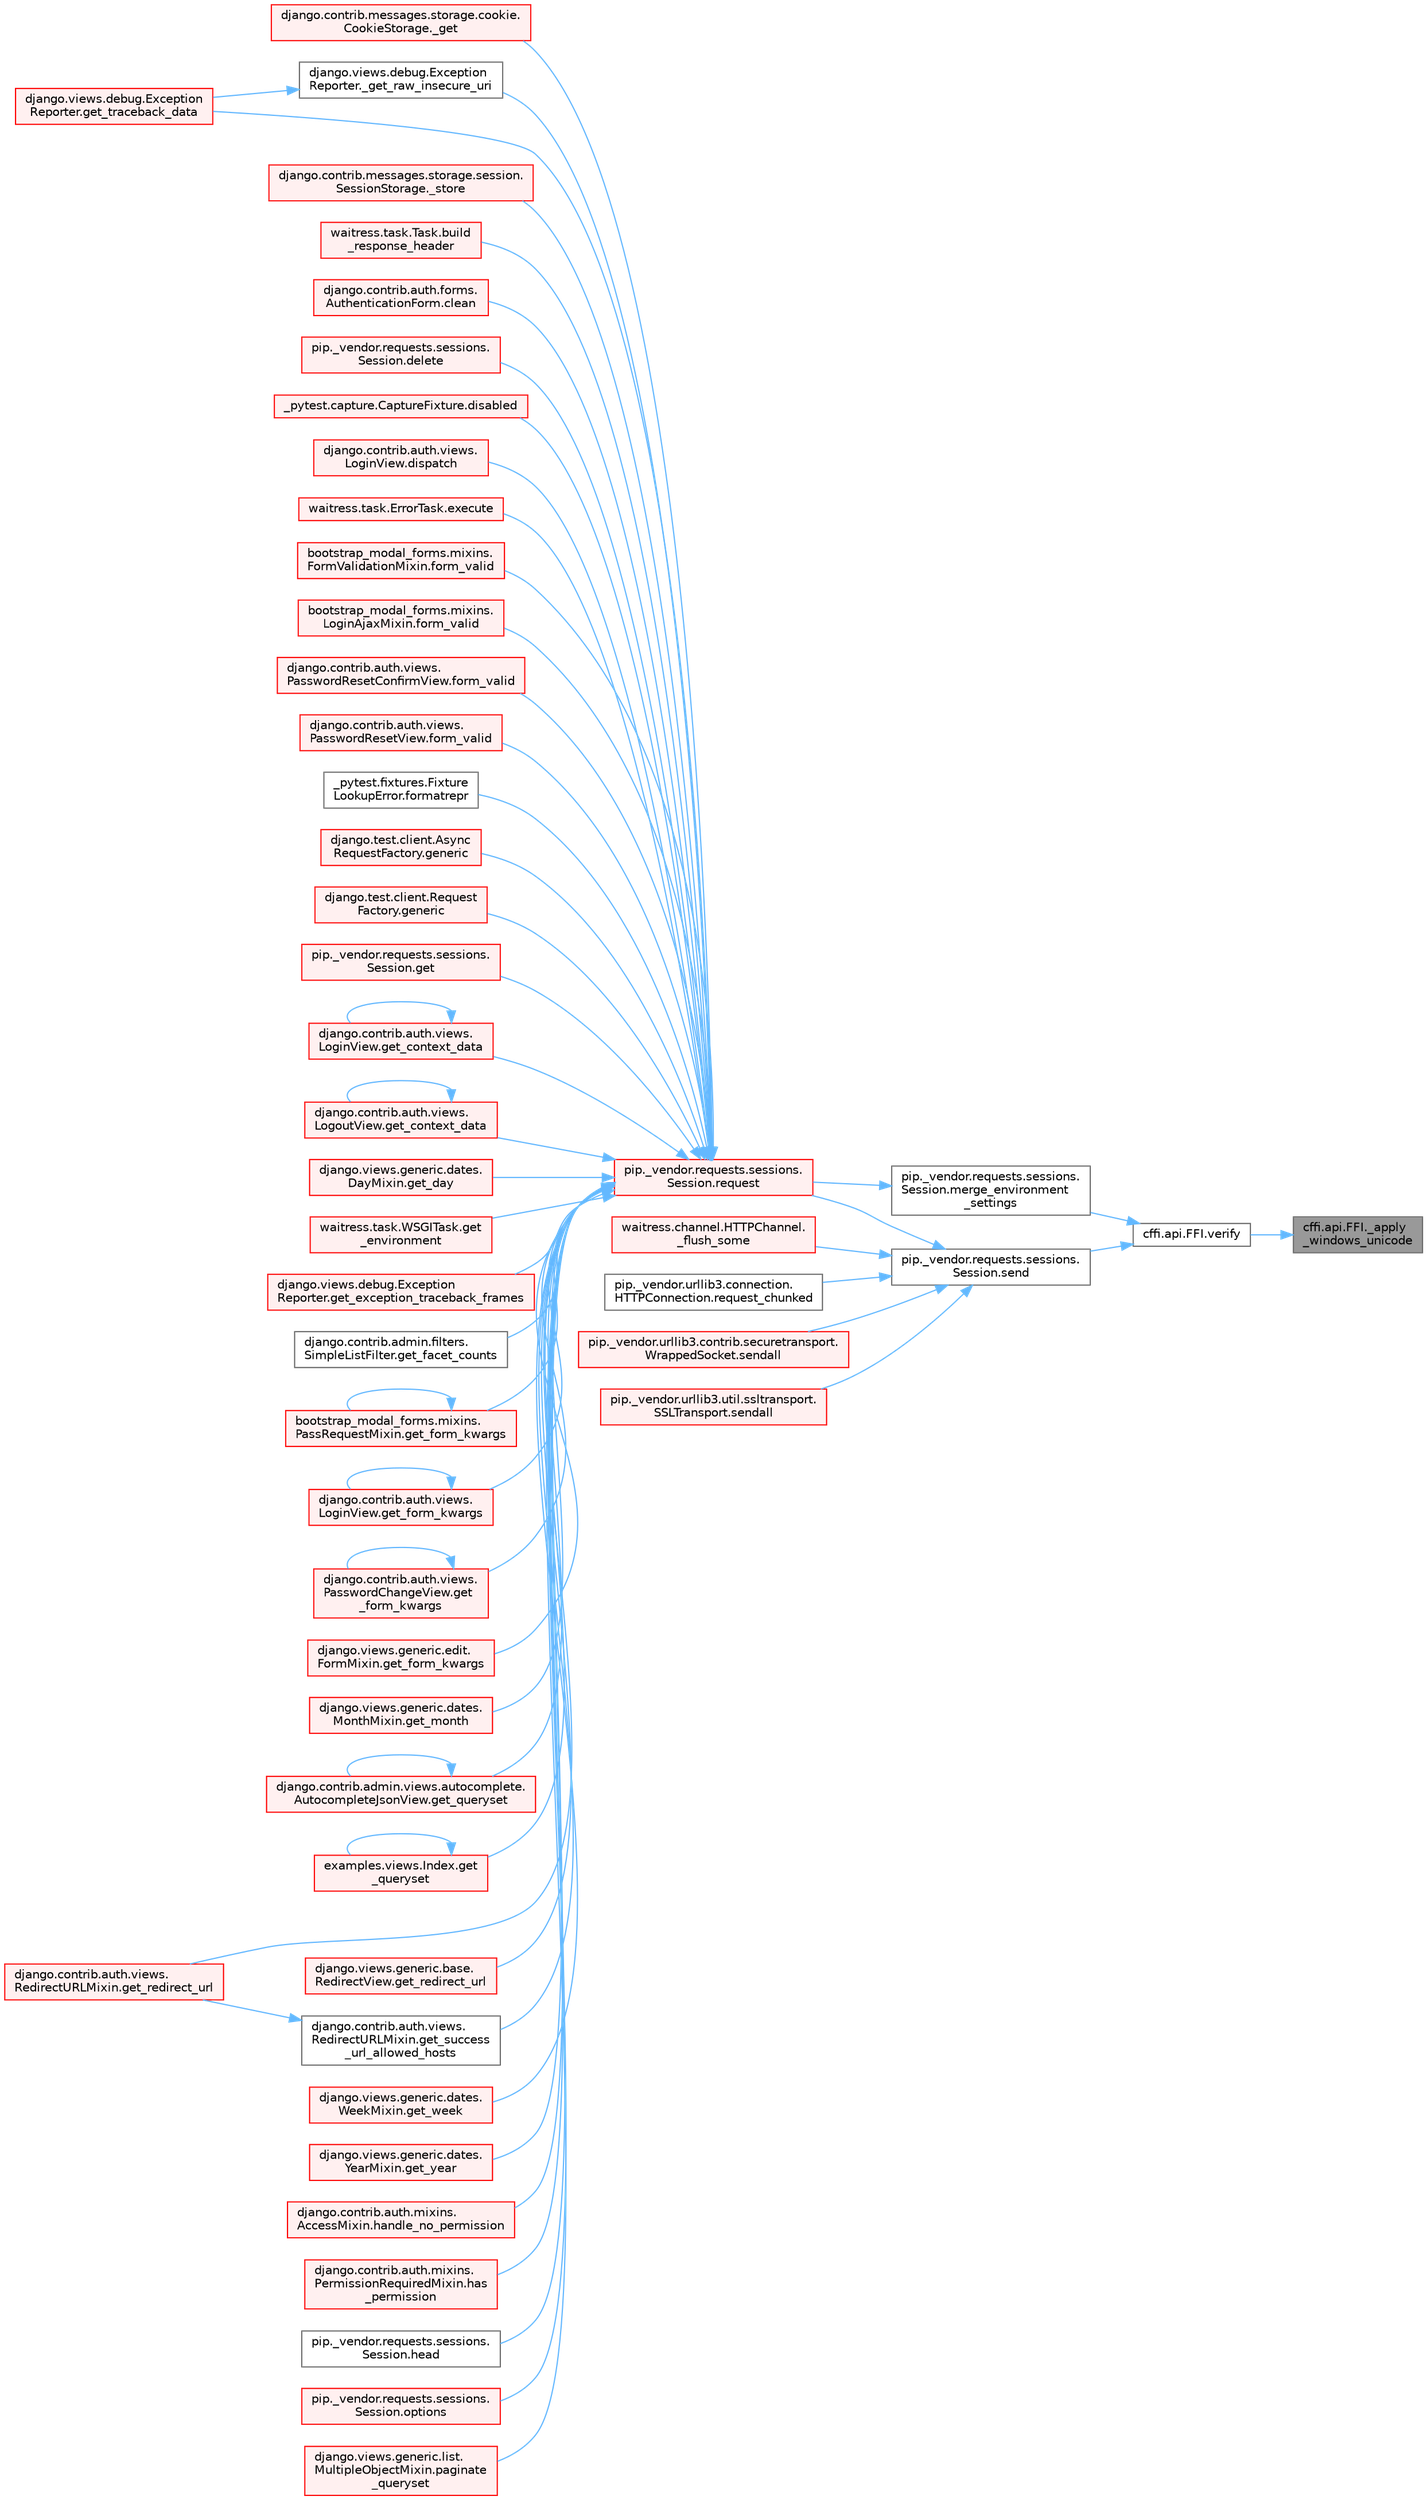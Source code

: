 digraph "cffi.api.FFI._apply_windows_unicode"
{
 // LATEX_PDF_SIZE
  bgcolor="transparent";
  edge [fontname=Helvetica,fontsize=10,labelfontname=Helvetica,labelfontsize=10];
  node [fontname=Helvetica,fontsize=10,shape=box,height=0.2,width=0.4];
  rankdir="RL";
  Node1 [id="Node000001",label="cffi.api.FFI._apply\l_windows_unicode",height=0.2,width=0.4,color="gray40", fillcolor="grey60", style="filled", fontcolor="black",tooltip=" "];
  Node1 -> Node2 [id="edge1_Node000001_Node000002",dir="back",color="steelblue1",style="solid",tooltip=" "];
  Node2 [id="Node000002",label="cffi.api.FFI.verify",height=0.2,width=0.4,color="grey40", fillcolor="white", style="filled",URL="$classcffi_1_1api_1_1_f_f_i.html#ac05cd4cf779cb85543c4cd5fa8a6d333",tooltip=" "];
  Node2 -> Node3 [id="edge2_Node000002_Node000003",dir="back",color="steelblue1",style="solid",tooltip=" "];
  Node3 [id="Node000003",label="pip._vendor.requests.sessions.\lSession.merge_environment\l_settings",height=0.2,width=0.4,color="grey40", fillcolor="white", style="filled",URL="$classpip_1_1__vendor_1_1requests_1_1sessions_1_1_session.html#a1bbc07ae0fd8434a0ae651e3eb482be0",tooltip=" "];
  Node3 -> Node4 [id="edge3_Node000003_Node000004",dir="back",color="steelblue1",style="solid",tooltip=" "];
  Node4 [id="Node000004",label="pip._vendor.requests.sessions.\lSession.request",height=0.2,width=0.4,color="red", fillcolor="#FFF0F0", style="filled",URL="$classpip_1_1__vendor_1_1requests_1_1sessions_1_1_session.html#a3dddfa16e93faa1a1a553936d913482b",tooltip=" "];
  Node4 -> Node5 [id="edge4_Node000004_Node000005",dir="back",color="steelblue1",style="solid",tooltip=" "];
  Node5 [id="Node000005",label="django.contrib.messages.storage.cookie.\lCookieStorage._get",height=0.2,width=0.4,color="red", fillcolor="#FFF0F0", style="filled",URL="$classdjango_1_1contrib_1_1messages_1_1storage_1_1cookie_1_1_cookie_storage.html#a39d084f6072109675c9ef06c047174e8",tooltip=" "];
  Node4 -> Node125 [id="edge5_Node000004_Node000125",dir="back",color="steelblue1",style="solid",tooltip=" "];
  Node125 [id="Node000125",label="django.views.debug.Exception\lReporter._get_raw_insecure_uri",height=0.2,width=0.4,color="grey40", fillcolor="white", style="filled",URL="$classdjango_1_1views_1_1debug_1_1_exception_reporter.html#a7a7120cc6b92c3e1a0b855e351c30f42",tooltip=" "];
  Node125 -> Node126 [id="edge6_Node000125_Node000126",dir="back",color="steelblue1",style="solid",tooltip=" "];
  Node126 [id="Node000126",label="django.views.debug.Exception\lReporter.get_traceback_data",height=0.2,width=0.4,color="red", fillcolor="#FFF0F0", style="filled",URL="$classdjango_1_1views_1_1debug_1_1_exception_reporter.html#ada9d00ba4c901b186db405e92ebbc211",tooltip=" "];
  Node4 -> Node129 [id="edge7_Node000004_Node000129",dir="back",color="steelblue1",style="solid",tooltip=" "];
  Node129 [id="Node000129",label="django.contrib.messages.storage.session.\lSessionStorage._store",height=0.2,width=0.4,color="red", fillcolor="#FFF0F0", style="filled",URL="$classdjango_1_1contrib_1_1messages_1_1storage_1_1session_1_1_session_storage.html#a371ed03facbc7ae28602ede4c99950d0",tooltip=" "];
  Node4 -> Node2448 [id="edge8_Node000004_Node002448",dir="back",color="steelblue1",style="solid",tooltip=" "];
  Node2448 [id="Node002448",label="waitress.task.Task.build\l_response_header",height=0.2,width=0.4,color="red", fillcolor="#FFF0F0", style="filled",URL="$classwaitress_1_1task_1_1_task.html#a4f20433be6bea4c797bfeb62408b997e",tooltip=" "];
  Node4 -> Node3061 [id="edge9_Node000004_Node003061",dir="back",color="steelblue1",style="solid",tooltip=" "];
  Node3061 [id="Node003061",label="django.contrib.auth.forms.\lAuthenticationForm.clean",height=0.2,width=0.4,color="red", fillcolor="#FFF0F0", style="filled",URL="$classdjango_1_1contrib_1_1auth_1_1forms_1_1_authentication_form.html#a92d28be6696caa8d1b7068eefe81793a",tooltip=" "];
  Node4 -> Node3062 [id="edge10_Node000004_Node003062",dir="back",color="steelblue1",style="solid",tooltip=" "];
  Node3062 [id="Node003062",label="pip._vendor.requests.sessions.\lSession.delete",height=0.2,width=0.4,color="red", fillcolor="#FFF0F0", style="filled",URL="$classpip_1_1__vendor_1_1requests_1_1sessions_1_1_session.html#abb6cd6b39dde48648dc875227e2e258e",tooltip=" "];
  Node4 -> Node3063 [id="edge11_Node000004_Node003063",dir="back",color="steelblue1",style="solid",tooltip=" "];
  Node3063 [id="Node003063",label="_pytest.capture.CaptureFixture.disabled",height=0.2,width=0.4,color="red", fillcolor="#FFF0F0", style="filled",URL="$class__pytest_1_1capture_1_1_capture_fixture.html#a3dda4f7495bd8fb93f4bd7dad2855d7f",tooltip=" "];
  Node4 -> Node2214 [id="edge12_Node000004_Node002214",dir="back",color="steelblue1",style="solid",tooltip=" "];
  Node2214 [id="Node002214",label="django.contrib.auth.views.\lLoginView.dispatch",height=0.2,width=0.4,color="red", fillcolor="#FFF0F0", style="filled",URL="$classdjango_1_1contrib_1_1auth_1_1views_1_1_login_view.html#a69a0b11a6598453586c755b32dfc02c3",tooltip=" "];
  Node4 -> Node3068 [id="edge13_Node000004_Node003068",dir="back",color="steelblue1",style="solid",tooltip=" "];
  Node3068 [id="Node003068",label="waitress.task.ErrorTask.execute",height=0.2,width=0.4,color="red", fillcolor="#FFF0F0", style="filled",URL="$classwaitress_1_1task_1_1_error_task.html#ad5c6d14c13ba3d33e82b1b138e634bb0",tooltip=" "];
  Node4 -> Node3069 [id="edge14_Node000004_Node003069",dir="back",color="steelblue1",style="solid",tooltip=" "];
  Node3069 [id="Node003069",label="bootstrap_modal_forms.mixins.\lFormValidationMixin.form_valid",height=0.2,width=0.4,color="red", fillcolor="#FFF0F0", style="filled",URL="$classbootstrap__modal__forms_1_1mixins_1_1_form_validation_mixin.html#a415bfd631a922d1368281b015e04ba4c",tooltip=" "];
  Node4 -> Node3070 [id="edge15_Node000004_Node003070",dir="back",color="steelblue1",style="solid",tooltip=" "];
  Node3070 [id="Node003070",label="bootstrap_modal_forms.mixins.\lLoginAjaxMixin.form_valid",height=0.2,width=0.4,color="red", fillcolor="#FFF0F0", style="filled",URL="$classbootstrap__modal__forms_1_1mixins_1_1_login_ajax_mixin.html#a1cba170b69b7fd25ca43d399c808725e",tooltip=" "];
  Node4 -> Node3071 [id="edge16_Node000004_Node003071",dir="back",color="steelblue1",style="solid",tooltip=" "];
  Node3071 [id="Node003071",label="django.contrib.auth.views.\lPasswordResetConfirmView.form_valid",height=0.2,width=0.4,color="red", fillcolor="#FFF0F0", style="filled",URL="$classdjango_1_1contrib_1_1auth_1_1views_1_1_password_reset_confirm_view.html#a6da228b477be1871236a83c005301b3c",tooltip=" "];
  Node4 -> Node3072 [id="edge17_Node000004_Node003072",dir="back",color="steelblue1",style="solid",tooltip=" "];
  Node3072 [id="Node003072",label="django.contrib.auth.views.\lPasswordResetView.form_valid",height=0.2,width=0.4,color="red", fillcolor="#FFF0F0", style="filled",URL="$classdjango_1_1contrib_1_1auth_1_1views_1_1_password_reset_view.html#a1beeb7e6b51b528c0c10b3a74c0d51e3",tooltip=" "];
  Node4 -> Node3073 [id="edge18_Node000004_Node003073",dir="back",color="steelblue1",style="solid",tooltip=" "];
  Node3073 [id="Node003073",label="_pytest.fixtures.Fixture\lLookupError.formatrepr",height=0.2,width=0.4,color="grey40", fillcolor="white", style="filled",URL="$class__pytest_1_1fixtures_1_1_fixture_lookup_error.html#a22b5af6283420cffbeff550a445d243a",tooltip=" "];
  Node4 -> Node3074 [id="edge19_Node000004_Node003074",dir="back",color="steelblue1",style="solid",tooltip=" "];
  Node3074 [id="Node003074",label="django.test.client.Async\lRequestFactory.generic",height=0.2,width=0.4,color="red", fillcolor="#FFF0F0", style="filled",URL="$classdjango_1_1test_1_1client_1_1_async_request_factory.html#a470d6888694e77c09bd7d8bf6d588233",tooltip=" "];
  Node4 -> Node3087 [id="edge20_Node000004_Node003087",dir="back",color="steelblue1",style="solid",tooltip=" "];
  Node3087 [id="Node003087",label="django.test.client.Request\lFactory.generic",height=0.2,width=0.4,color="red", fillcolor="#FFF0F0", style="filled",URL="$classdjango_1_1test_1_1client_1_1_request_factory.html#a24740fe264de91d8c4c1205c9172206d",tooltip=" "];
  Node4 -> Node3088 [id="edge21_Node000004_Node003088",dir="back",color="steelblue1",style="solid",tooltip=" "];
  Node3088 [id="Node003088",label="pip._vendor.requests.sessions.\lSession.get",height=0.2,width=0.4,color="red", fillcolor="#FFF0F0", style="filled",URL="$classpip_1_1__vendor_1_1requests_1_1sessions_1_1_session.html#ad86dcc9de47cd87bf70ecf0f2c537e53",tooltip=" "];
  Node4 -> Node3089 [id="edge22_Node000004_Node003089",dir="back",color="steelblue1",style="solid",tooltip=" "];
  Node3089 [id="Node003089",label="django.contrib.auth.views.\lLoginView.get_context_data",height=0.2,width=0.4,color="red", fillcolor="#FFF0F0", style="filled",URL="$classdjango_1_1contrib_1_1auth_1_1views_1_1_login_view.html#a5acd74035066c40850101f1d9643e328",tooltip=" "];
  Node3089 -> Node3089 [id="edge23_Node003089_Node003089",dir="back",color="steelblue1",style="solid",tooltip=" "];
  Node4 -> Node3090 [id="edge24_Node000004_Node003090",dir="back",color="steelblue1",style="solid",tooltip=" "];
  Node3090 [id="Node003090",label="django.contrib.auth.views.\lLogoutView.get_context_data",height=0.2,width=0.4,color="red", fillcolor="#FFF0F0", style="filled",URL="$classdjango_1_1contrib_1_1auth_1_1views_1_1_logout_view.html#afab0ac15cb452acb486a3f7b9747e43b",tooltip=" "];
  Node3090 -> Node3090 [id="edge25_Node003090_Node003090",dir="back",color="steelblue1",style="solid",tooltip=" "];
  Node4 -> Node3091 [id="edge26_Node000004_Node003091",dir="back",color="steelblue1",style="solid",tooltip=" "];
  Node3091 [id="Node003091",label="django.views.generic.dates.\lDayMixin.get_day",height=0.2,width=0.4,color="red", fillcolor="#FFF0F0", style="filled",URL="$classdjango_1_1views_1_1generic_1_1dates_1_1_day_mixin.html#a410db285b705518118df478a63fc572a",tooltip=" "];
  Node4 -> Node3092 [id="edge27_Node000004_Node003092",dir="back",color="steelblue1",style="solid",tooltip=" "];
  Node3092 [id="Node003092",label="waitress.task.WSGITask.get\l_environment",height=0.2,width=0.4,color="red", fillcolor="#FFF0F0", style="filled",URL="$classwaitress_1_1task_1_1_w_s_g_i_task.html#a9a1b4b87c8f7bee8209018ee7c743c26",tooltip=" "];
  Node4 -> Node2606 [id="edge28_Node000004_Node002606",dir="back",color="steelblue1",style="solid",tooltip=" "];
  Node2606 [id="Node002606",label="django.views.debug.Exception\lReporter.get_exception_traceback_frames",height=0.2,width=0.4,color="red", fillcolor="#FFF0F0", style="filled",URL="$classdjango_1_1views_1_1debug_1_1_exception_reporter.html#a326b08b3941038a5504f8e0a846bae68",tooltip=" "];
  Node4 -> Node3094 [id="edge29_Node000004_Node003094",dir="back",color="steelblue1",style="solid",tooltip=" "];
  Node3094 [id="Node003094",label="django.contrib.admin.filters.\lSimpleListFilter.get_facet_counts",height=0.2,width=0.4,color="grey40", fillcolor="white", style="filled",URL="$classdjango_1_1contrib_1_1admin_1_1filters_1_1_simple_list_filter.html#a97fd984f5668670f0887f81c30f9fda7",tooltip=" "];
  Node4 -> Node3095 [id="edge30_Node000004_Node003095",dir="back",color="steelblue1",style="solid",tooltip=" "];
  Node3095 [id="Node003095",label="bootstrap_modal_forms.mixins.\lPassRequestMixin.get_form_kwargs",height=0.2,width=0.4,color="red", fillcolor="#FFF0F0", style="filled",URL="$classbootstrap__modal__forms_1_1mixins_1_1_pass_request_mixin.html#ad4ae849823f332bb1016a8508cb34ee3",tooltip=" "];
  Node3095 -> Node3095 [id="edge31_Node003095_Node003095",dir="back",color="steelblue1",style="solid",tooltip=" "];
  Node4 -> Node3096 [id="edge32_Node000004_Node003096",dir="back",color="steelblue1",style="solid",tooltip=" "];
  Node3096 [id="Node003096",label="django.contrib.auth.views.\lLoginView.get_form_kwargs",height=0.2,width=0.4,color="red", fillcolor="#FFF0F0", style="filled",URL="$classdjango_1_1contrib_1_1auth_1_1views_1_1_login_view.html#a2eba98b8c16c8a98348679ea2c921d25",tooltip=" "];
  Node3096 -> Node3096 [id="edge33_Node003096_Node003096",dir="back",color="steelblue1",style="solid",tooltip=" "];
  Node4 -> Node3097 [id="edge34_Node000004_Node003097",dir="back",color="steelblue1",style="solid",tooltip=" "];
  Node3097 [id="Node003097",label="django.contrib.auth.views.\lPasswordChangeView.get\l_form_kwargs",height=0.2,width=0.4,color="red", fillcolor="#FFF0F0", style="filled",URL="$classdjango_1_1contrib_1_1auth_1_1views_1_1_password_change_view.html#a553cf3e37e5a2c05db774e580cbcc038",tooltip=" "];
  Node3097 -> Node3097 [id="edge35_Node003097_Node003097",dir="back",color="steelblue1",style="solid",tooltip=" "];
  Node4 -> Node1853 [id="edge36_Node000004_Node001853",dir="back",color="steelblue1",style="solid",tooltip=" "];
  Node1853 [id="Node001853",label="django.views.generic.edit.\lFormMixin.get_form_kwargs",height=0.2,width=0.4,color="red", fillcolor="#FFF0F0", style="filled",URL="$classdjango_1_1views_1_1generic_1_1edit_1_1_form_mixin.html#a7e8c141b6c4efa8727e7f06322969249",tooltip=" "];
  Node4 -> Node3098 [id="edge37_Node000004_Node003098",dir="back",color="steelblue1",style="solid",tooltip=" "];
  Node3098 [id="Node003098",label="django.views.generic.dates.\lMonthMixin.get_month",height=0.2,width=0.4,color="red", fillcolor="#FFF0F0", style="filled",URL="$classdjango_1_1views_1_1generic_1_1dates_1_1_month_mixin.html#add54a3d80358c6e643ac264d97d4f2a7",tooltip=" "];
  Node4 -> Node3099 [id="edge38_Node000004_Node003099",dir="back",color="steelblue1",style="solid",tooltip=" "];
  Node3099 [id="Node003099",label="django.contrib.admin.views.autocomplete.\lAutocompleteJsonView.get_queryset",height=0.2,width=0.4,color="red", fillcolor="#FFF0F0", style="filled",URL="$classdjango_1_1contrib_1_1admin_1_1views_1_1autocomplete_1_1_autocomplete_json_view.html#a6eb5abbd3b2e8b252a4ce9ca2680f3d3",tooltip=" "];
  Node3099 -> Node3099 [id="edge39_Node003099_Node003099",dir="back",color="steelblue1",style="solid",tooltip=" "];
  Node4 -> Node3100 [id="edge40_Node000004_Node003100",dir="back",color="steelblue1",style="solid",tooltip=" "];
  Node3100 [id="Node003100",label="examples.views.Index.get\l_queryset",height=0.2,width=0.4,color="red", fillcolor="#FFF0F0", style="filled",URL="$classexamples_1_1views_1_1_index.html#a288026bb9059b37dca786922296dfcd3",tooltip=" "];
  Node3100 -> Node3100 [id="edge41_Node003100_Node003100",dir="back",color="steelblue1",style="solid",tooltip=" "];
  Node4 -> Node3101 [id="edge42_Node000004_Node003101",dir="back",color="steelblue1",style="solid",tooltip=" "];
  Node3101 [id="Node003101",label="django.contrib.auth.views.\lRedirectURLMixin.get_redirect_url",height=0.2,width=0.4,color="red", fillcolor="#FFF0F0", style="filled",URL="$classdjango_1_1contrib_1_1auth_1_1views_1_1_redirect_u_r_l_mixin.html#a5598a164f9f21e7329630fad5e5c4c77",tooltip=" "];
  Node4 -> Node2211 [id="edge43_Node000004_Node002211",dir="back",color="steelblue1",style="solid",tooltip=" "];
  Node2211 [id="Node002211",label="django.views.generic.base.\lRedirectView.get_redirect_url",height=0.2,width=0.4,color="red", fillcolor="#FFF0F0", style="filled",URL="$classdjango_1_1views_1_1generic_1_1base_1_1_redirect_view.html#a04d6cdb2db124920ca88c0c2bed8b1af",tooltip=" "];
  Node4 -> Node3102 [id="edge44_Node000004_Node003102",dir="back",color="steelblue1",style="solid",tooltip=" "];
  Node3102 [id="Node003102",label="django.contrib.auth.views.\lRedirectURLMixin.get_success\l_url_allowed_hosts",height=0.2,width=0.4,color="grey40", fillcolor="white", style="filled",URL="$classdjango_1_1contrib_1_1auth_1_1views_1_1_redirect_u_r_l_mixin.html#a21199247491f0bae617b1efead90ee9b",tooltip=" "];
  Node3102 -> Node3101 [id="edge45_Node003102_Node003101",dir="back",color="steelblue1",style="solid",tooltip=" "];
  Node4 -> Node126 [id="edge46_Node000004_Node000126",dir="back",color="steelblue1",style="solid",tooltip=" "];
  Node4 -> Node3103 [id="edge47_Node000004_Node003103",dir="back",color="steelblue1",style="solid",tooltip=" "];
  Node3103 [id="Node003103",label="django.views.generic.dates.\lWeekMixin.get_week",height=0.2,width=0.4,color="red", fillcolor="#FFF0F0", style="filled",URL="$classdjango_1_1views_1_1generic_1_1dates_1_1_week_mixin.html#a39c8ca71985d8468df01d5dc0ee07750",tooltip=" "];
  Node4 -> Node3104 [id="edge48_Node000004_Node003104",dir="back",color="steelblue1",style="solid",tooltip=" "];
  Node3104 [id="Node003104",label="django.views.generic.dates.\lYearMixin.get_year",height=0.2,width=0.4,color="red", fillcolor="#FFF0F0", style="filled",URL="$classdjango_1_1views_1_1generic_1_1dates_1_1_year_mixin.html#a6e2e940e9853d71a94d5a41b71262ca3",tooltip=" "];
  Node4 -> Node3105 [id="edge49_Node000004_Node003105",dir="back",color="steelblue1",style="solid",tooltip=" "];
  Node3105 [id="Node003105",label="django.contrib.auth.mixins.\lAccessMixin.handle_no_permission",height=0.2,width=0.4,color="red", fillcolor="#FFF0F0", style="filled",URL="$classdjango_1_1contrib_1_1auth_1_1mixins_1_1_access_mixin.html#a3055bb05f7686a8b459fdf6d6b2866b0",tooltip=" "];
  Node4 -> Node3109 [id="edge50_Node000004_Node003109",dir="back",color="steelblue1",style="solid",tooltip=" "];
  Node3109 [id="Node003109",label="django.contrib.auth.mixins.\lPermissionRequiredMixin.has\l_permission",height=0.2,width=0.4,color="red", fillcolor="#FFF0F0", style="filled",URL="$classdjango_1_1contrib_1_1auth_1_1mixins_1_1_permission_required_mixin.html#a4401069defabdb52bb5308d170858633",tooltip=" "];
  Node4 -> Node3110 [id="edge51_Node000004_Node003110",dir="back",color="steelblue1",style="solid",tooltip=" "];
  Node3110 [id="Node003110",label="pip._vendor.requests.sessions.\lSession.head",height=0.2,width=0.4,color="grey40", fillcolor="white", style="filled",URL="$classpip_1_1__vendor_1_1requests_1_1sessions_1_1_session.html#a1629a21f81669fcbc725554975ecd2c7",tooltip=" "];
  Node4 -> Node3111 [id="edge52_Node000004_Node003111",dir="back",color="steelblue1",style="solid",tooltip=" "];
  Node3111 [id="Node003111",label="pip._vendor.requests.sessions.\lSession.options",height=0.2,width=0.4,color="red", fillcolor="#FFF0F0", style="filled",URL="$classpip_1_1__vendor_1_1requests_1_1sessions_1_1_session.html#a210270880f90521b3b3014748ecd87e9",tooltip=" "];
  Node4 -> Node3112 [id="edge53_Node000004_Node003112",dir="back",color="steelblue1",style="solid",tooltip=" "];
  Node3112 [id="Node003112",label="django.views.generic.list.\lMultipleObjectMixin.paginate\l_queryset",height=0.2,width=0.4,color="red", fillcolor="#FFF0F0", style="filled",URL="$classdjango_1_1views_1_1generic_1_1list_1_1_multiple_object_mixin.html#a629d97db3e2fce953986e39c9e5b0f5a",tooltip=" "];
  Node2 -> Node1766 [id="edge54_Node000002_Node001766",dir="back",color="steelblue1",style="solid",tooltip=" "];
  Node1766 [id="Node001766",label="pip._vendor.requests.sessions.\lSession.send",height=0.2,width=0.4,color="grey40", fillcolor="white", style="filled",URL="$classpip_1_1__vendor_1_1requests_1_1sessions_1_1_session.html#ac53877008b8d3c6901be36033885124c",tooltip=" "];
  Node1766 -> Node92 [id="edge55_Node001766_Node000092",dir="back",color="steelblue1",style="solid",tooltip=" "];
  Node92 [id="Node000092",label="waitress.channel.HTTPChannel.\l_flush_some",height=0.2,width=0.4,color="red", fillcolor="#FFF0F0", style="filled",URL="$classwaitress_1_1channel_1_1_h_t_t_p_channel.html#af4abc69cb0ebdecacfe3e79bda37a43f",tooltip=" "];
  Node1766 -> Node4 [id="edge56_Node001766_Node000004",dir="back",color="steelblue1",style="solid",tooltip=" "];
  Node1766 -> Node99 [id="edge57_Node001766_Node000099",dir="back",color="steelblue1",style="solid",tooltip=" "];
  Node99 [id="Node000099",label="pip._vendor.urllib3.connection.\lHTTPConnection.request_chunked",height=0.2,width=0.4,color="grey40", fillcolor="white", style="filled",URL="$classpip_1_1__vendor_1_1urllib3_1_1connection_1_1_h_t_t_p_connection.html#a9af6f422554c315fcde06d65e97becfc",tooltip=" "];
  Node1766 -> Node100 [id="edge58_Node001766_Node000100",dir="back",color="steelblue1",style="solid",tooltip=" "];
  Node100 [id="Node000100",label="pip._vendor.urllib3.contrib.securetransport.\lWrappedSocket.sendall",height=0.2,width=0.4,color="red", fillcolor="#FFF0F0", style="filled",URL="$classpip_1_1__vendor_1_1urllib3_1_1contrib_1_1securetransport_1_1_wrapped_socket.html#a67b9b212d8bdb9f37e14c33d3c28ce8e",tooltip=" "];
  Node1766 -> Node101 [id="edge59_Node001766_Node000101",dir="back",color="steelblue1",style="solid",tooltip=" "];
  Node101 [id="Node000101",label="pip._vendor.urllib3.util.ssltransport.\lSSLTransport.sendall",height=0.2,width=0.4,color="red", fillcolor="#FFF0F0", style="filled",URL="$classpip_1_1__vendor_1_1urllib3_1_1util_1_1ssltransport_1_1_s_s_l_transport.html#a6127132ecea729b7d77e99c6c6eac732",tooltip=" "];
}
